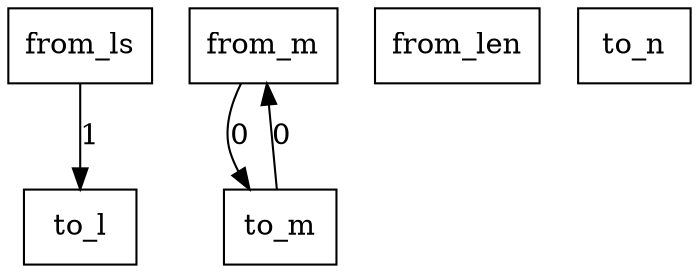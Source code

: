 digraph {
    graph [rankdir=TB
          ,bgcolor=transparent];
    node [shape=box
         ,fillcolor=white
         ,style=filled];
    0 [label=<from_ls>];
    1 [label=<from_m>];
    2 [label=<from_len>];
    3 [label=<to_l>];
    4 [label=<to_n>];
    5 [label=<to_m>];
    0 -> 3 [label=1];
    1 -> 5 [label=0];
    5 -> 1 [label=0];
}